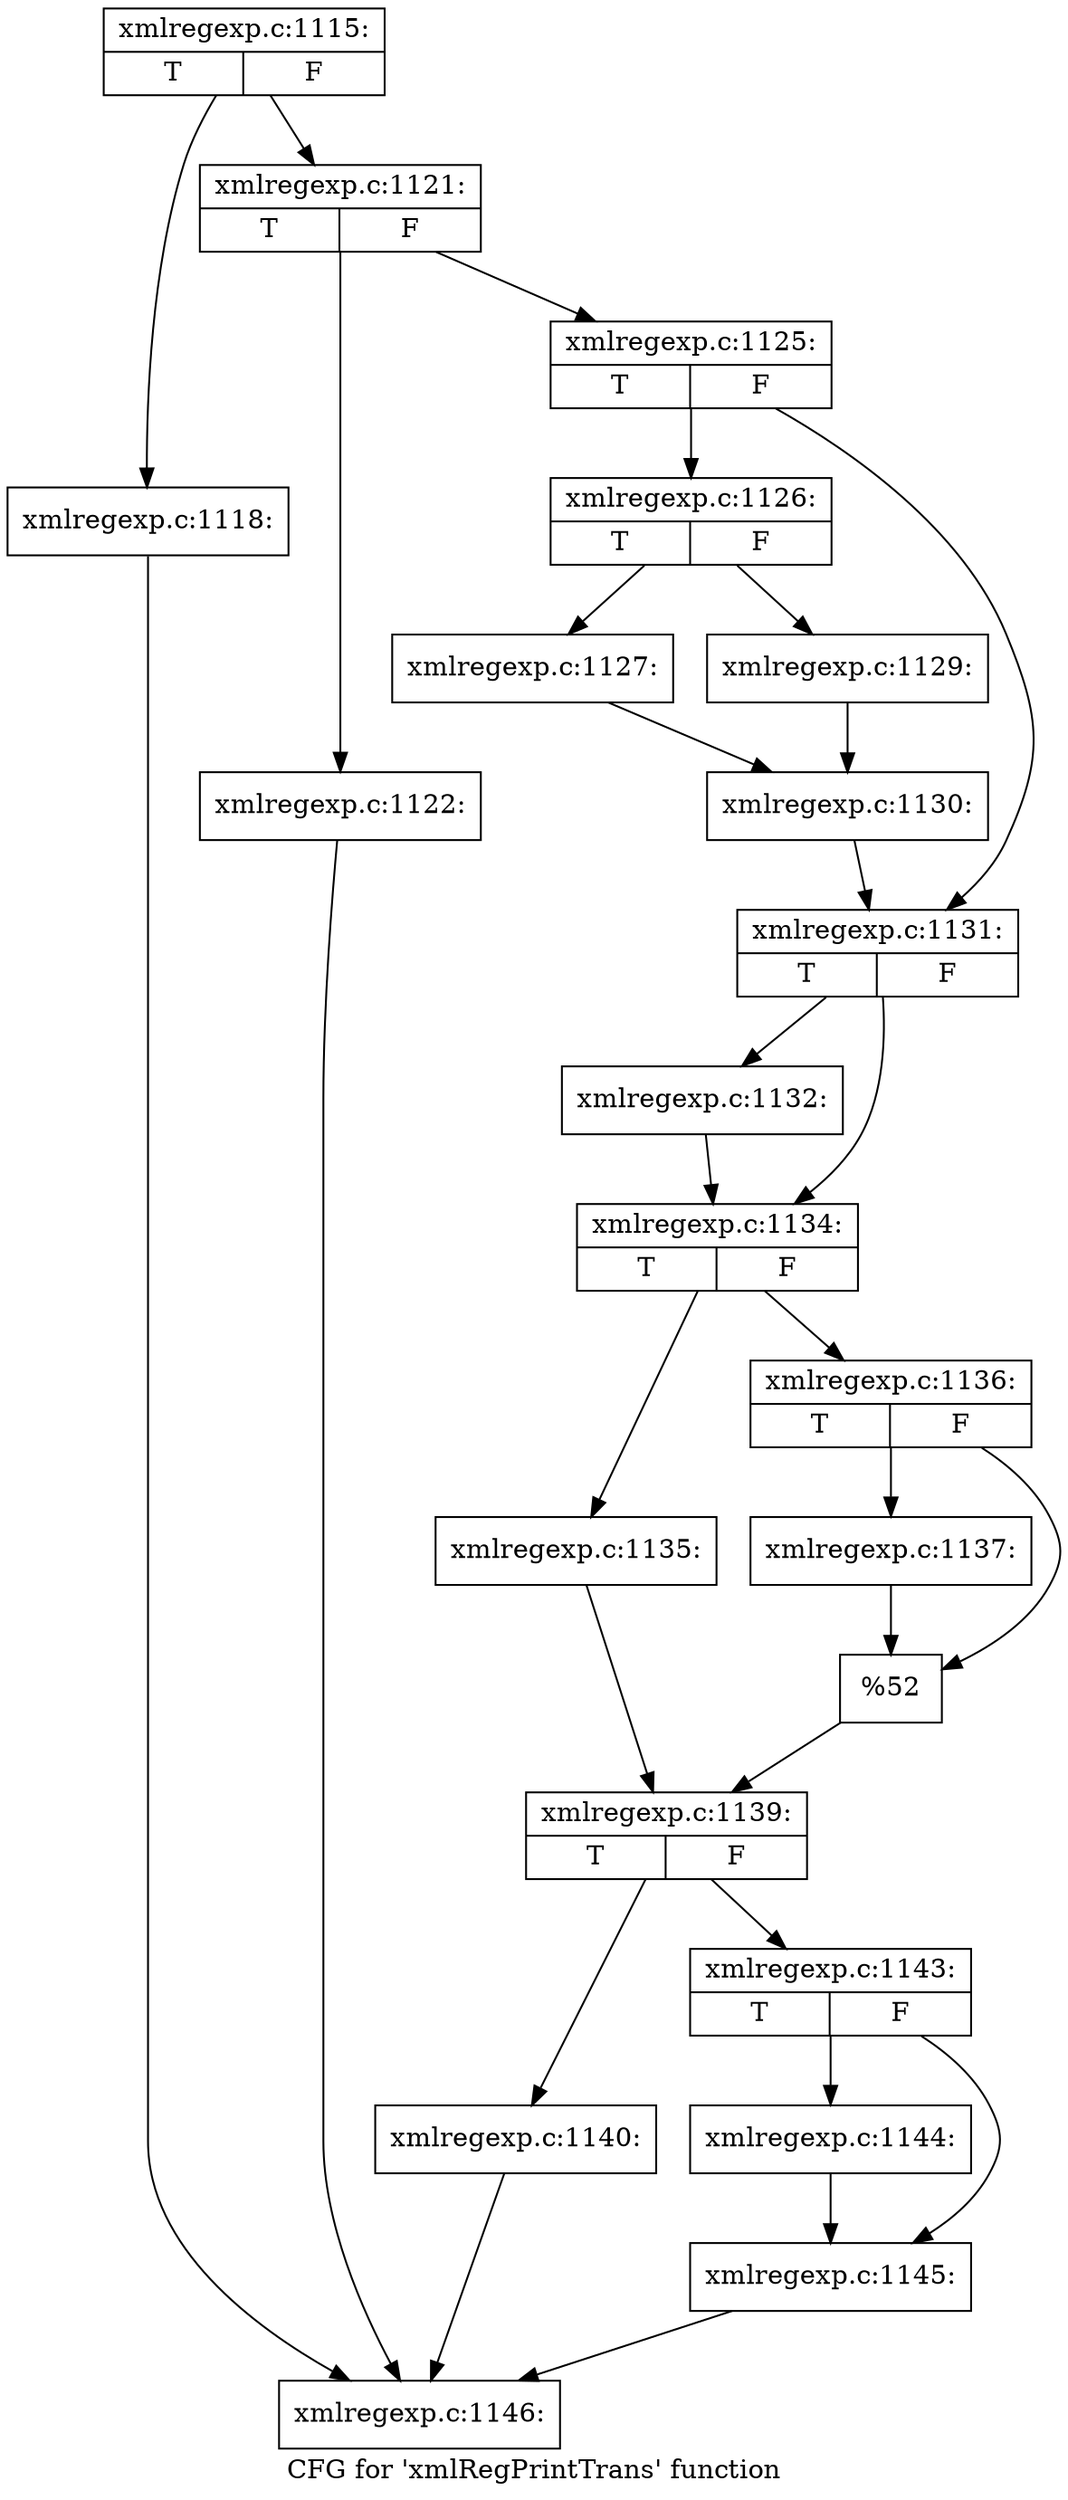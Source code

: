 digraph "CFG for 'xmlRegPrintTrans' function" {
	label="CFG for 'xmlRegPrintTrans' function";

	Node0x42abfc0 [shape=record,label="{xmlregexp.c:1115:|{<s0>T|<s1>F}}"];
	Node0x42abfc0 -> Node0x42abf40;
	Node0x42abfc0 -> Node0x42acd40;
	Node0x42abf40 [shape=record,label="{xmlregexp.c:1118:}"];
	Node0x42abf40 -> Node0x42ac2f0;
	Node0x42acd40 [shape=record,label="{xmlregexp.c:1121:|{<s0>T|<s1>F}}"];
	Node0x42acd40 -> Node0x42ad380;
	Node0x42acd40 -> Node0x42ad3d0;
	Node0x42ad380 [shape=record,label="{xmlregexp.c:1122:}"];
	Node0x42ad380 -> Node0x42ac2f0;
	Node0x42ad3d0 [shape=record,label="{xmlregexp.c:1125:|{<s0>T|<s1>F}}"];
	Node0x42ad3d0 -> Node0x42adca0;
	Node0x42ad3d0 -> Node0x42adcf0;
	Node0x42adca0 [shape=record,label="{xmlregexp.c:1126:|{<s0>T|<s1>F}}"];
	Node0x42adca0 -> Node0x42ae1e0;
	Node0x42adca0 -> Node0x42ae280;
	Node0x42ae1e0 [shape=record,label="{xmlregexp.c:1127:}"];
	Node0x42ae1e0 -> Node0x42ae230;
	Node0x42ae280 [shape=record,label="{xmlregexp.c:1129:}"];
	Node0x42ae280 -> Node0x42ae230;
	Node0x42ae230 [shape=record,label="{xmlregexp.c:1130:}"];
	Node0x42ae230 -> Node0x42adcf0;
	Node0x42adcf0 [shape=record,label="{xmlregexp.c:1131:|{<s0>T|<s1>F}}"];
	Node0x42adcf0 -> Node0x4298840;
	Node0x42adcf0 -> Node0x4298890;
	Node0x4298840 [shape=record,label="{xmlregexp.c:1132:}"];
	Node0x4298840 -> Node0x4298890;
	Node0x4298890 [shape=record,label="{xmlregexp.c:1134:|{<s0>T|<s1>F}}"];
	Node0x4298890 -> Node0x4299310;
	Node0x4298890 -> Node0x42993b0;
	Node0x4299310 [shape=record,label="{xmlregexp.c:1135:}"];
	Node0x4299310 -> Node0x4299360;
	Node0x42993b0 [shape=record,label="{xmlregexp.c:1136:|{<s0>T|<s1>F}}"];
	Node0x42993b0 -> Node0x42b1440;
	Node0x42993b0 -> Node0x42b1490;
	Node0x42b1440 [shape=record,label="{xmlregexp.c:1137:}"];
	Node0x42b1440 -> Node0x42b1490;
	Node0x42b1490 [shape=record,label="{%52}"];
	Node0x42b1490 -> Node0x4299360;
	Node0x4299360 [shape=record,label="{xmlregexp.c:1139:|{<s0>T|<s1>F}}"];
	Node0x4299360 -> Node0x42b1fa0;
	Node0x4299360 -> Node0x42b1ff0;
	Node0x42b1fa0 [shape=record,label="{xmlregexp.c:1140:}"];
	Node0x42b1fa0 -> Node0x42ac2f0;
	Node0x42b1ff0 [shape=record,label="{xmlregexp.c:1143:|{<s0>T|<s1>F}}"];
	Node0x42b1ff0 -> Node0x42b2aa0;
	Node0x42b1ff0 -> Node0x42b2af0;
	Node0x42b2aa0 [shape=record,label="{xmlregexp.c:1144:}"];
	Node0x42b2aa0 -> Node0x42b2af0;
	Node0x42b2af0 [shape=record,label="{xmlregexp.c:1145:}"];
	Node0x42b2af0 -> Node0x42ac2f0;
	Node0x42ac2f0 [shape=record,label="{xmlregexp.c:1146:}"];
}
